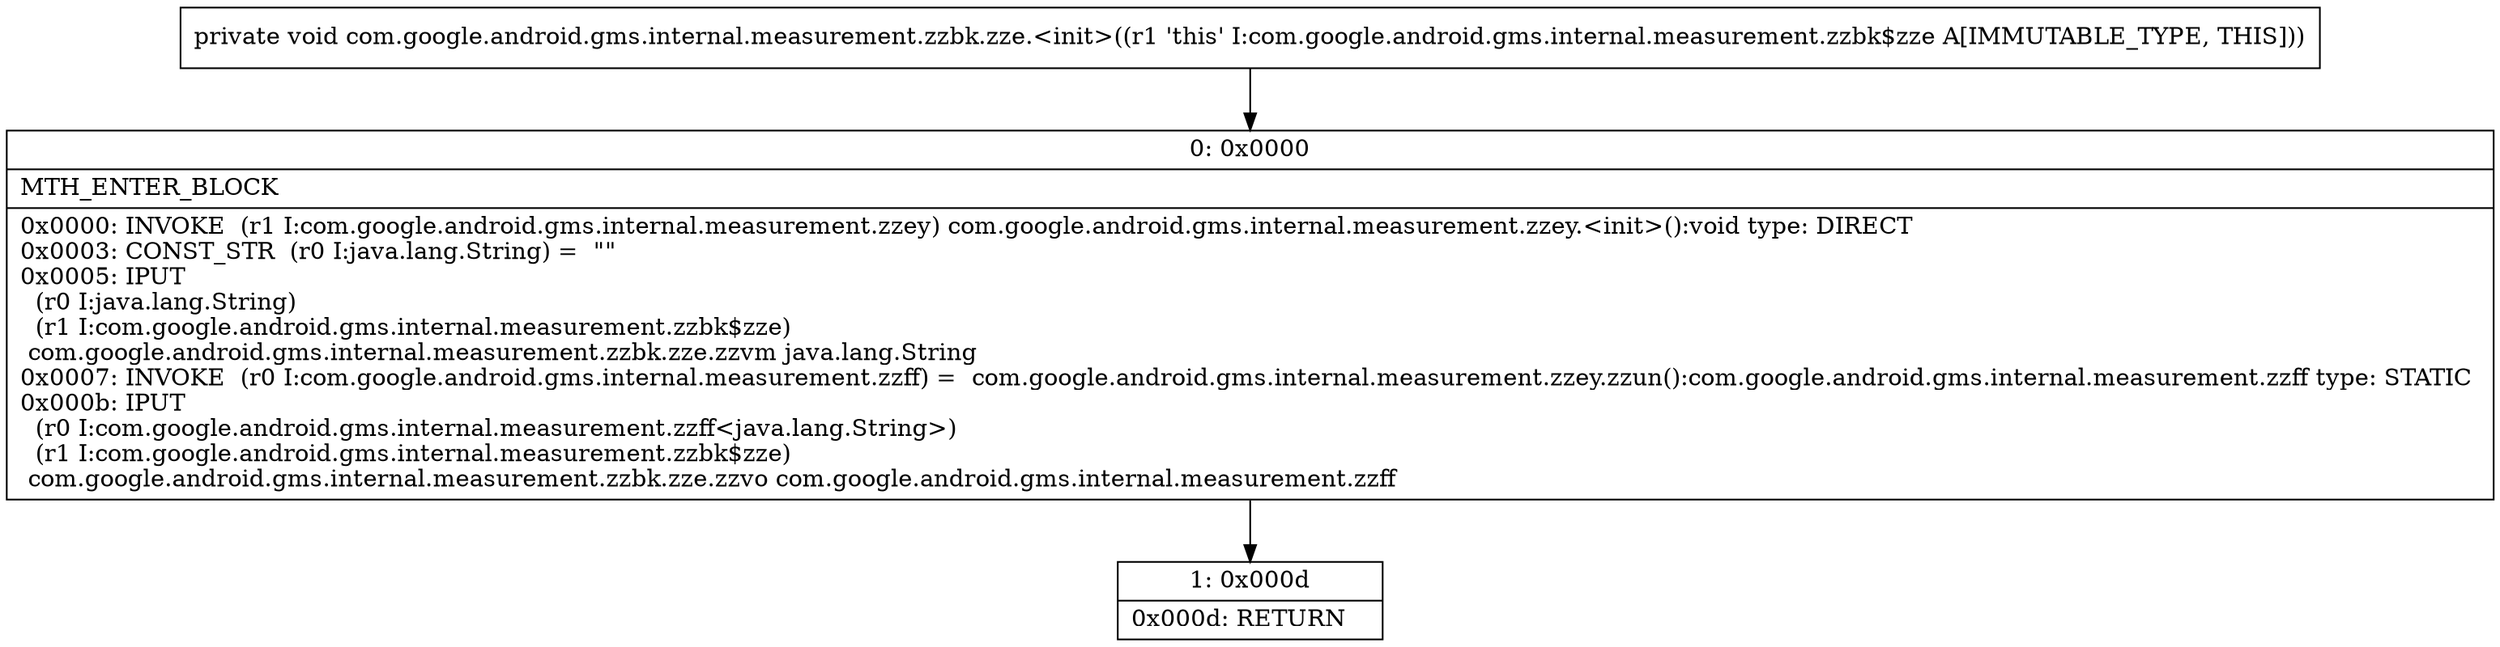 digraph "CFG forcom.google.android.gms.internal.measurement.zzbk.zze.\<init\>()V" {
Node_0 [shape=record,label="{0\:\ 0x0000|MTH_ENTER_BLOCK\l|0x0000: INVOKE  (r1 I:com.google.android.gms.internal.measurement.zzey) com.google.android.gms.internal.measurement.zzey.\<init\>():void type: DIRECT \l0x0003: CONST_STR  (r0 I:java.lang.String) =  \"\" \l0x0005: IPUT  \l  (r0 I:java.lang.String)\l  (r1 I:com.google.android.gms.internal.measurement.zzbk$zze)\l com.google.android.gms.internal.measurement.zzbk.zze.zzvm java.lang.String \l0x0007: INVOKE  (r0 I:com.google.android.gms.internal.measurement.zzff) =  com.google.android.gms.internal.measurement.zzey.zzun():com.google.android.gms.internal.measurement.zzff type: STATIC \l0x000b: IPUT  \l  (r0 I:com.google.android.gms.internal.measurement.zzff\<java.lang.String\>)\l  (r1 I:com.google.android.gms.internal.measurement.zzbk$zze)\l com.google.android.gms.internal.measurement.zzbk.zze.zzvo com.google.android.gms.internal.measurement.zzff \l}"];
Node_1 [shape=record,label="{1\:\ 0x000d|0x000d: RETURN   \l}"];
MethodNode[shape=record,label="{private void com.google.android.gms.internal.measurement.zzbk.zze.\<init\>((r1 'this' I:com.google.android.gms.internal.measurement.zzbk$zze A[IMMUTABLE_TYPE, THIS])) }"];
MethodNode -> Node_0;
Node_0 -> Node_1;
}

